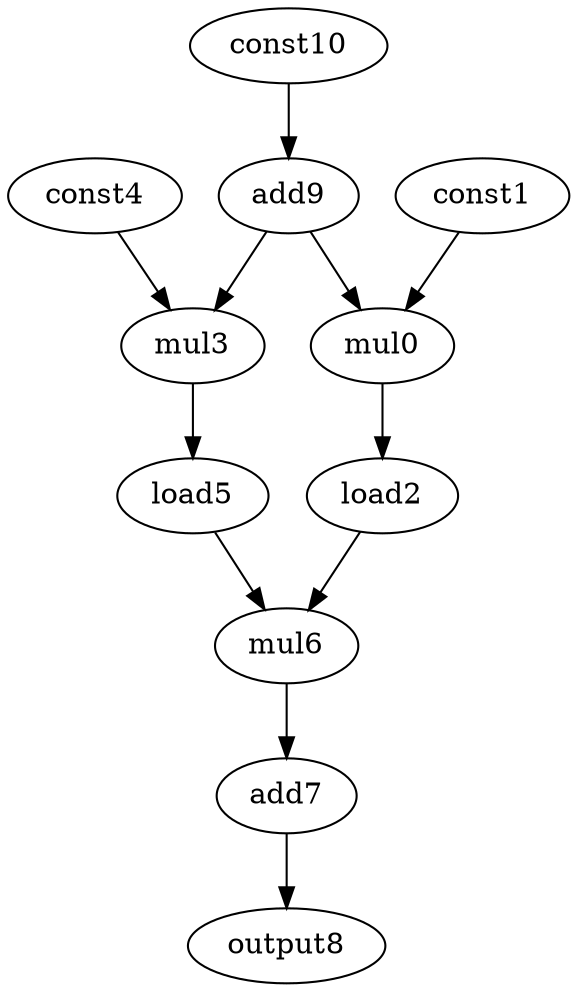 digraph "G" {
mul0 [label=mul0];
const1 [label=const1];
load2 [label=load2];
mul3 [label=mul3];
const4 [label=const4];
load5 [label=load5];
mul6 [label=mul6];
add7 [label=add7];
output8 [label=output8];
add9 [label=add9];
const10 [label=const10];
mul0 -> load2  [key=0];
const1 -> mul0  [key=0];
load2 -> mul6  [key=0];
mul3 -> load5  [key=0];
const4 -> mul3  [key=0];
load5 -> mul6  [key=0];
mul6 -> add7  [key=0];
add7 -> output8  [key=0];
add9 -> mul0  [key=0];
add9 -> mul3  [key=0];
const10 -> add9  [key=0];
}
